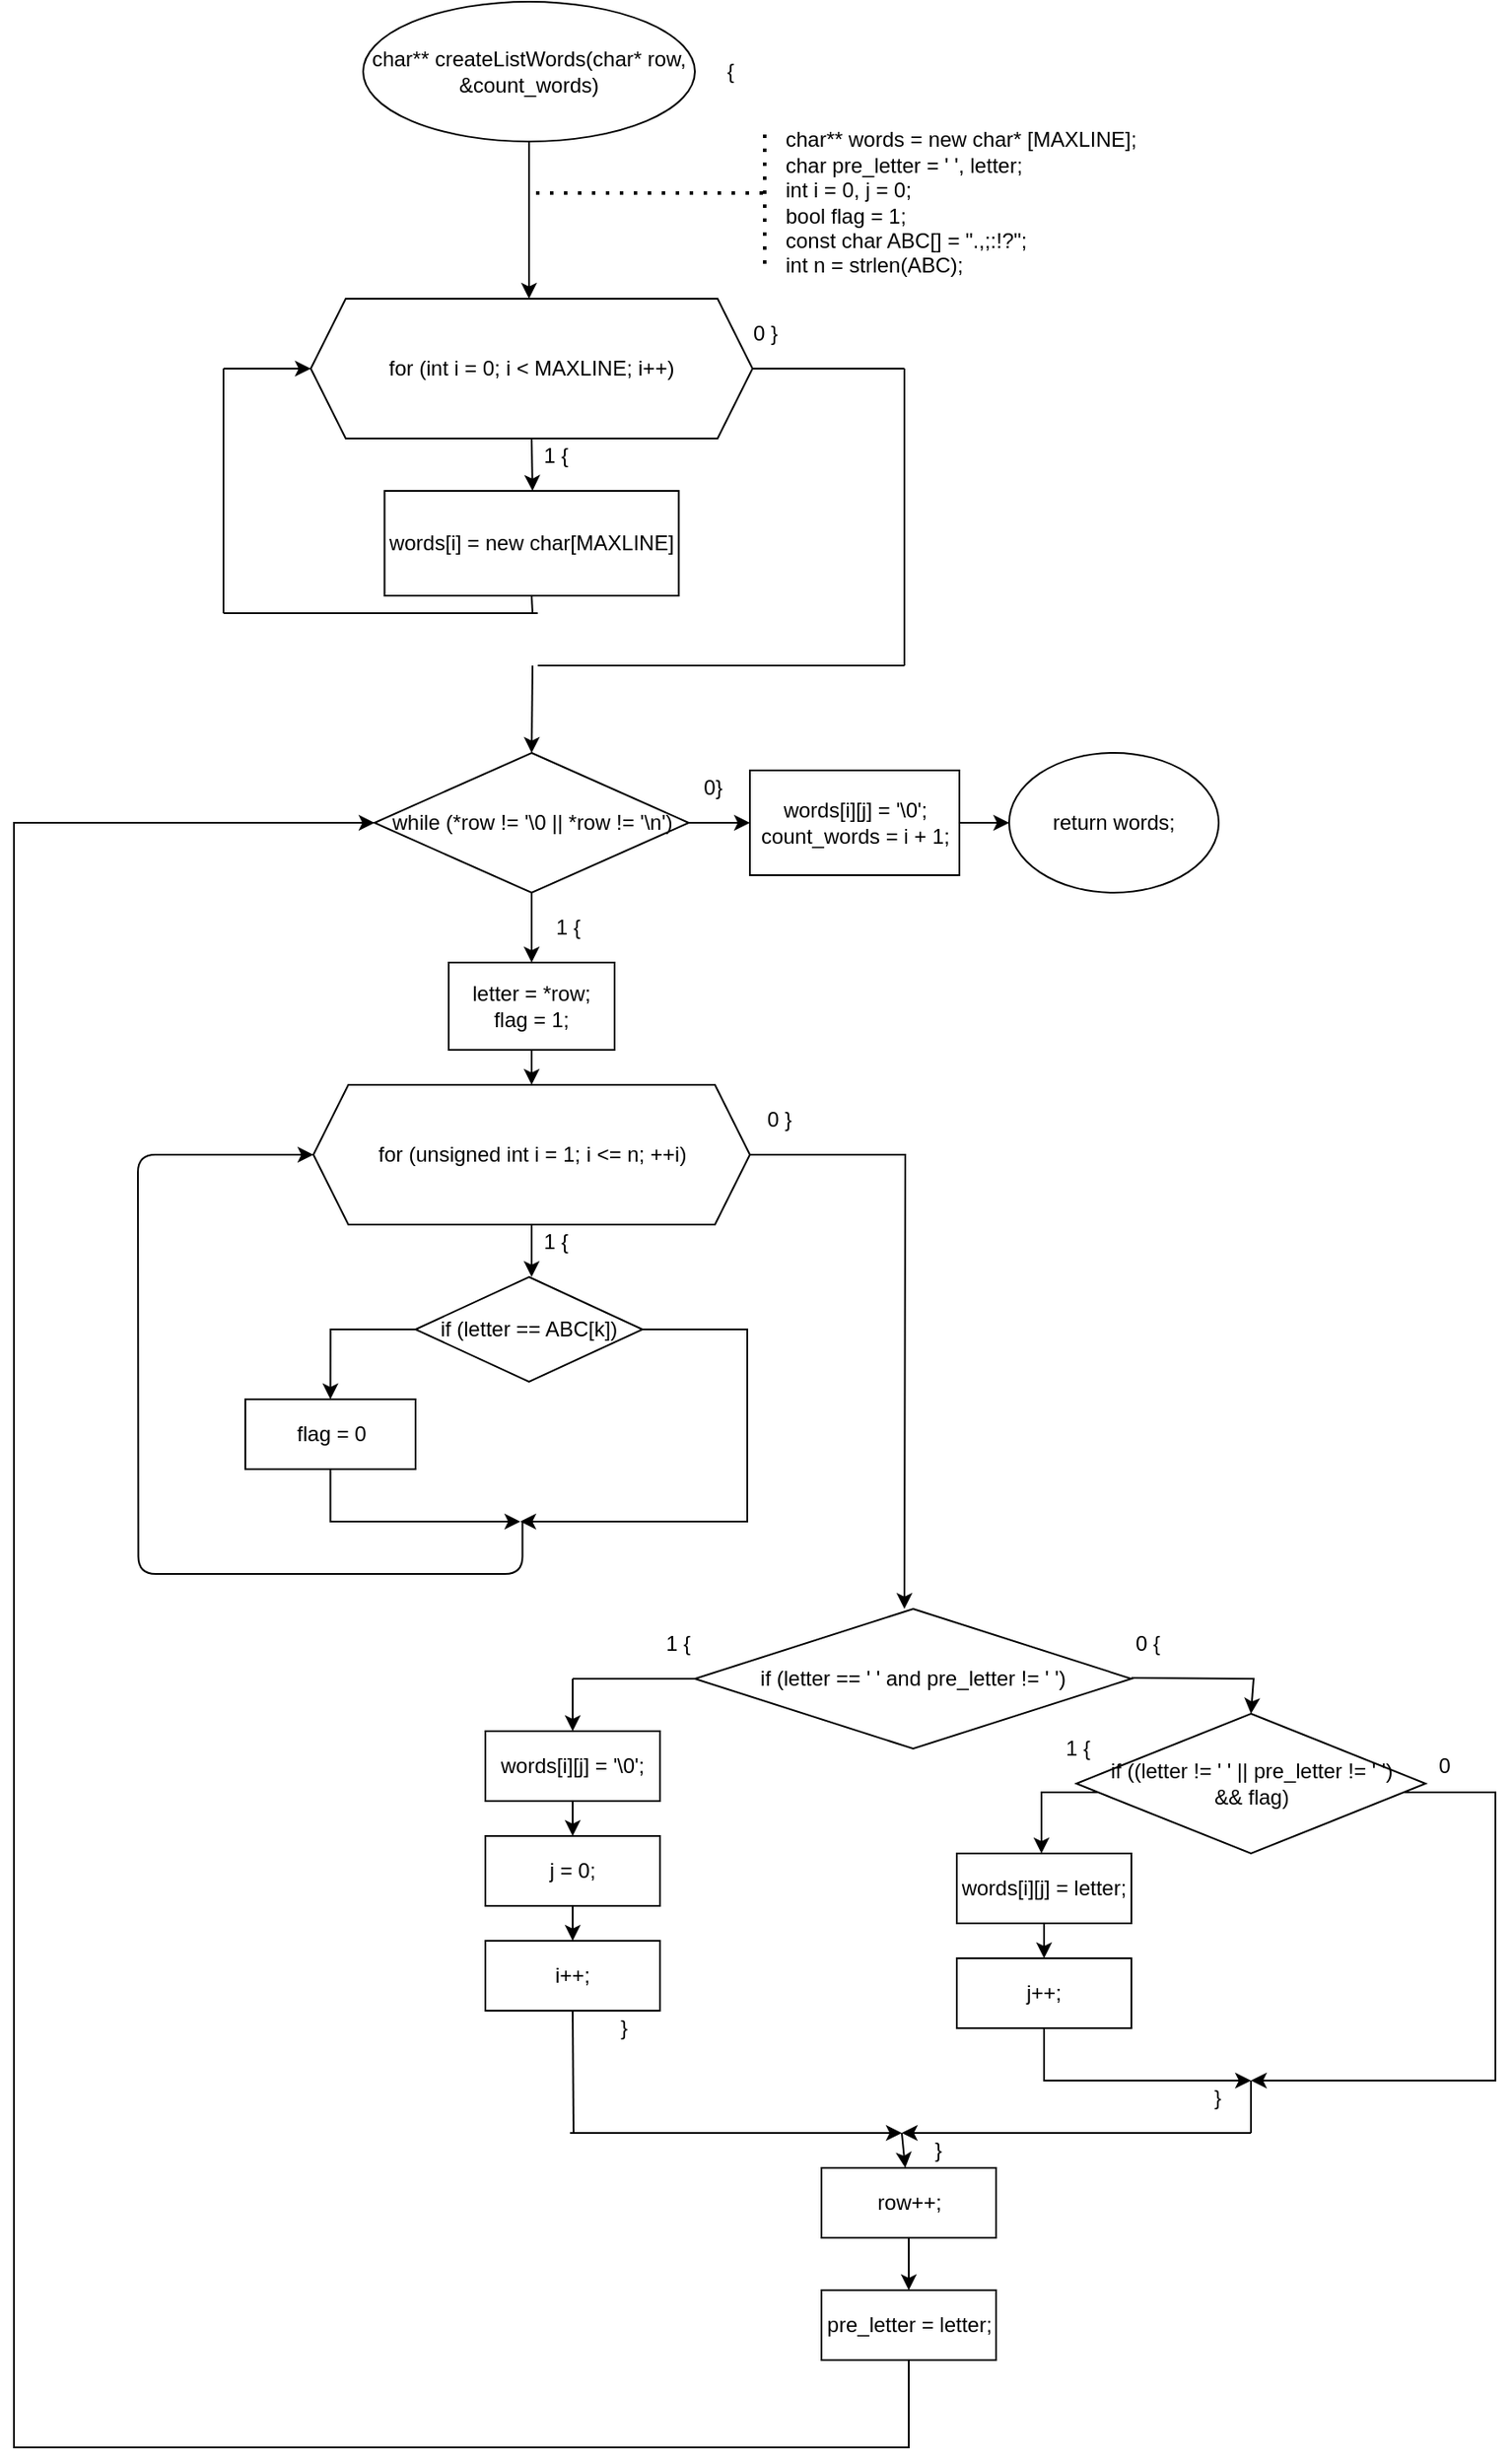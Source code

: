 <mxfile version="13.9.9" type="device"><diagram id="RZiaOS8CDXxbZWrGLsgt" name="Страница 1"><mxGraphModel dx="1420" dy="840" grid="1" gridSize="10" guides="1" tooltips="1" connect="1" arrows="1" fold="1" page="1" pageScale="1" pageWidth="827" pageHeight="1169" math="0" shadow="0"><root><mxCell id="0"/><mxCell id="1" parent="0"/><mxCell id="SrJwWWxGIqe7nCUNciUG-1" value="char** createListWords(char* row, &amp;amp;count_words)" style="ellipse;whiteSpace=wrap;html=1;" parent="1" vertex="1"><mxGeometry x="250" y="10" width="190" height="80" as="geometry"/></mxCell><mxCell id="SrJwWWxGIqe7nCUNciUG-2" value="" style="endArrow=classic;html=1;exitX=0.5;exitY=1;exitDx=0;exitDy=0;" parent="1" source="SrJwWWxGIqe7nCUNciUG-1" edge="1"><mxGeometry width="50" height="50" relative="1" as="geometry"><mxPoint x="390" y="270" as="sourcePoint"/><mxPoint x="345" y="180" as="targetPoint"/></mxGeometry></mxCell><mxCell id="SrJwWWxGIqe7nCUNciUG-3" value="" style="endArrow=none;dashed=1;html=1;dashPattern=1 3;strokeWidth=2;" parent="1" edge="1"><mxGeometry width="50" height="50" relative="1" as="geometry"><mxPoint x="349" y="119.5" as="sourcePoint"/><mxPoint x="479" y="119.5" as="targetPoint"/></mxGeometry></mxCell><mxCell id="P4CZ2VrkxQWc-_tiQhQ5-20" style="edgeStyle=orthogonalEdgeStyle;rounded=0;orthogonalLoop=1;jettySize=auto;html=1;entryX=0;entryY=0.5;entryDx=0;entryDy=0;" edge="1" parent="1" source="SrJwWWxGIqe7nCUNciUG-8" target="P4CZ2VrkxQWc-_tiQhQ5-15"><mxGeometry relative="1" as="geometry"/></mxCell><mxCell id="SrJwWWxGIqe7nCUNciUG-8" value="while (*row != '\0 || *row != '\n')" style="rhombus;whiteSpace=wrap;html=1;" parent="1" vertex="1"><mxGeometry x="256.5" y="440" width="180" height="80" as="geometry"/></mxCell><mxCell id="SrJwWWxGIqe7nCUNciUG-9" value="{" style="text;html=1;align=center;verticalAlign=middle;resizable=0;points=[];autosize=1;" parent="1" vertex="1"><mxGeometry x="450" y="40" width="20" height="20" as="geometry"/></mxCell><mxCell id="SrJwWWxGIqe7nCUNciUG-10" value="" style="endArrow=classic;html=1;exitX=0.5;exitY=1;exitDx=0;exitDy=0;" parent="1" source="SrJwWWxGIqe7nCUNciUG-8" edge="1"><mxGeometry width="50" height="50" relative="1" as="geometry"><mxPoint x="391.5" y="530" as="sourcePoint"/><mxPoint x="346.5" y="560" as="targetPoint"/></mxGeometry></mxCell><mxCell id="SrJwWWxGIqe7nCUNciUG-11" value="1 {" style="text;html=1;align=center;verticalAlign=middle;resizable=0;points=[];autosize=1;" parent="1" vertex="1"><mxGeometry x="351.5" y="530" width="30" height="20" as="geometry"/></mxCell><mxCell id="SrJwWWxGIqe7nCUNciUG-12" value="letter = *row;&lt;br&gt;flag = 1;" style="rounded=0;whiteSpace=wrap;html=1;" parent="1" vertex="1"><mxGeometry x="299" y="560" width="95" height="50" as="geometry"/></mxCell><mxCell id="SrJwWWxGIqe7nCUNciUG-13" value="" style="endArrow=classic;html=1;exitX=0.5;exitY=1;exitDx=0;exitDy=0;" parent="1" source="SrJwWWxGIqe7nCUNciUG-12" edge="1"><mxGeometry width="50" height="50" relative="1" as="geometry"><mxPoint x="391.5" y="630" as="sourcePoint"/><mxPoint x="346.5" y="630" as="targetPoint"/></mxGeometry></mxCell><mxCell id="SrJwWWxGIqe7nCUNciUG-14" value="if (letter == ' ' and pre_letter != ' ')" style="rhombus;whiteSpace=wrap;html=1;" parent="1" vertex="1"><mxGeometry x="440" y="930" width="250" height="80" as="geometry"/></mxCell><mxCell id="SrJwWWxGIqe7nCUNciUG-16" value="" style="endArrow=none;html=1;exitX=0;exitY=0.5;exitDx=0;exitDy=0;" parent="1" source="SrJwWWxGIqe7nCUNciUG-14" edge="1"><mxGeometry width="50" height="50" relative="1" as="geometry"><mxPoint x="610" y="1130" as="sourcePoint"/><mxPoint x="370" y="970" as="targetPoint"/></mxGeometry></mxCell><mxCell id="SrJwWWxGIqe7nCUNciUG-17" value="" style="endArrow=classic;html=1;" parent="1" edge="1"><mxGeometry width="50" height="50" relative="1" as="geometry"><mxPoint x="370" y="970" as="sourcePoint"/><mxPoint x="370" y="1000" as="targetPoint"/></mxGeometry></mxCell><mxCell id="SrJwWWxGIqe7nCUNciUG-18" value="1 {" style="text;html=1;align=center;verticalAlign=middle;resizable=0;points=[];autosize=1;" parent="1" vertex="1"><mxGeometry x="415" y="940" width="30" height="20" as="geometry"/></mxCell><mxCell id="SrJwWWxGIqe7nCUNciUG-19" value="words[i][j] = '\0';" style="rounded=0;whiteSpace=wrap;html=1;" parent="1" vertex="1"><mxGeometry x="320" y="1000" width="100" height="40" as="geometry"/></mxCell><mxCell id="SrJwWWxGIqe7nCUNciUG-20" value="j = 0;" style="rounded=0;whiteSpace=wrap;html=1;" parent="1" vertex="1"><mxGeometry x="320" y="1060" width="100" height="40" as="geometry"/></mxCell><mxCell id="SrJwWWxGIqe7nCUNciUG-21" value="i++;" style="rounded=0;whiteSpace=wrap;html=1;" parent="1" vertex="1"><mxGeometry x="320" y="1120" width="100" height="40" as="geometry"/></mxCell><mxCell id="SrJwWWxGIqe7nCUNciUG-22" value="" style="endArrow=classic;html=1;exitX=0.5;exitY=1;exitDx=0;exitDy=0;" parent="1" source="SrJwWWxGIqe7nCUNciUG-19" target="SrJwWWxGIqe7nCUNciUG-20" edge="1"><mxGeometry width="50" height="50" relative="1" as="geometry"><mxPoint x="610" y="1230" as="sourcePoint"/><mxPoint x="660" y="1180" as="targetPoint"/></mxGeometry></mxCell><mxCell id="SrJwWWxGIqe7nCUNciUG-23" value="" style="endArrow=classic;html=1;exitX=0.5;exitY=1;exitDx=0;exitDy=0;entryX=0.5;entryY=0;entryDx=0;entryDy=0;" parent="1" source="SrJwWWxGIqe7nCUNciUG-20" target="SrJwWWxGIqe7nCUNciUG-21" edge="1"><mxGeometry width="50" height="50" relative="1" as="geometry"><mxPoint x="380" y="1050" as="sourcePoint"/><mxPoint x="380" y="1070" as="targetPoint"/></mxGeometry></mxCell><mxCell id="SrJwWWxGIqe7nCUNciUG-24" value="" style="endArrow=none;html=1;" parent="1" edge="1"><mxGeometry width="50" height="50" relative="1" as="geometry"><mxPoint x="760.5" y="970" as="sourcePoint"/><mxPoint x="690" y="969.5" as="targetPoint"/></mxGeometry></mxCell><mxCell id="SrJwWWxGIqe7nCUNciUG-25" value="" style="endArrow=classic;html=1;entryX=0.5;entryY=0;entryDx=0;entryDy=0;" parent="1" edge="1" target="wmpAOJGaYX8IePMoyyUr-1"><mxGeometry width="50" height="50" relative="1" as="geometry"><mxPoint x="760" y="970" as="sourcePoint"/><mxPoint x="760" y="1000" as="targetPoint"/></mxGeometry></mxCell><mxCell id="SrJwWWxGIqe7nCUNciUG-27" value="words[i][j] = letter;" style="rounded=0;whiteSpace=wrap;html=1;" parent="1" vertex="1"><mxGeometry x="590" y="1070" width="100" height="40" as="geometry"/></mxCell><mxCell id="wmpAOJGaYX8IePMoyyUr-8" style="edgeStyle=orthogonalEdgeStyle;rounded=0;orthogonalLoop=1;jettySize=auto;html=1;" parent="1" source="SrJwWWxGIqe7nCUNciUG-28" edge="1"><mxGeometry relative="1" as="geometry"><mxPoint x="758.5" y="1200" as="targetPoint"/><Array as="points"><mxPoint x="640.5" y="1200"/></Array></mxGeometry></mxCell><mxCell id="SrJwWWxGIqe7nCUNciUG-28" value="j++;" style="rounded=0;whiteSpace=wrap;html=1;" parent="1" vertex="1"><mxGeometry x="590" y="1130" width="100" height="40" as="geometry"/></mxCell><mxCell id="SrJwWWxGIqe7nCUNciUG-29" value="" style="endArrow=classic;html=1;exitX=0.5;exitY=1;exitDx=0;exitDy=0;" parent="1" source="SrJwWWxGIqe7nCUNciUG-27" target="SrJwWWxGIqe7nCUNciUG-28" edge="1"><mxGeometry width="50" height="50" relative="1" as="geometry"><mxPoint x="380" y="1050" as="sourcePoint"/><mxPoint x="380" y="1070" as="targetPoint"/><Array as="points"/></mxGeometry></mxCell><mxCell id="SrJwWWxGIqe7nCUNciUG-30" value="" style="endArrow=none;html=1;exitX=0.5;exitY=1;exitDx=0;exitDy=0;" parent="1" source="SrJwWWxGIqe7nCUNciUG-21" edge="1"><mxGeometry width="50" height="50" relative="1" as="geometry"><mxPoint x="610" y="1130" as="sourcePoint"/><mxPoint x="370.5" y="1230" as="targetPoint"/></mxGeometry></mxCell><mxCell id="SrJwWWxGIqe7nCUNciUG-35" value="row++;" style="rounded=0;whiteSpace=wrap;html=1;" parent="1" vertex="1"><mxGeometry x="512.5" y="1250" width="100" height="40" as="geometry"/></mxCell><mxCell id="P4CZ2VrkxQWc-_tiQhQ5-14" style="edgeStyle=orthogonalEdgeStyle;rounded=0;orthogonalLoop=1;jettySize=auto;html=1;entryX=0;entryY=0.5;entryDx=0;entryDy=0;" edge="1" parent="1" source="SrJwWWxGIqe7nCUNciUG-36" target="SrJwWWxGIqe7nCUNciUG-8"><mxGeometry relative="1" as="geometry"><mxPoint x="50" y="970" as="targetPoint"/><Array as="points"><mxPoint x="563" y="1410"/><mxPoint x="50" y="1410"/><mxPoint x="50" y="480"/></Array></mxGeometry></mxCell><mxCell id="SrJwWWxGIqe7nCUNciUG-36" value="pre_letter = letter;" style="rounded=0;whiteSpace=wrap;html=1;" parent="1" vertex="1"><mxGeometry x="512.5" y="1320" width="100" height="40" as="geometry"/></mxCell><mxCell id="SrJwWWxGIqe7nCUNciUG-37" value="" style="endArrow=classic;html=1;exitX=0.5;exitY=1;exitDx=0;exitDy=0;" parent="1" source="SrJwWWxGIqe7nCUNciUG-35" target="SrJwWWxGIqe7nCUNciUG-36" edge="1"><mxGeometry width="50" height="50" relative="1" as="geometry"><mxPoint x="570" y="1190" as="sourcePoint"/><mxPoint x="570" y="1220" as="targetPoint"/></mxGeometry></mxCell><mxCell id="SrJwWWxGIqe7nCUNciUG-45" value="for (int i = 0; i &amp;lt; MAXLINE; i++)" style="shape=hexagon;perimeter=hexagonPerimeter2;whiteSpace=wrap;html=1;fixedSize=1;" parent="1" vertex="1"><mxGeometry x="220" y="180" width="253" height="80" as="geometry"/></mxCell><mxCell id="SrJwWWxGIqe7nCUNciUG-46" value="" style="endArrow=classic;html=1;exitX=0.5;exitY=1;exitDx=0;exitDy=0;" parent="1" source="SrJwWWxGIqe7nCUNciUG-45" edge="1"><mxGeometry width="50" height="50" relative="1" as="geometry"><mxPoint x="430" y="270" as="sourcePoint"/><mxPoint x="347" y="290" as="targetPoint"/></mxGeometry></mxCell><mxCell id="SrJwWWxGIqe7nCUNciUG-47" value="words[i] = new char[MAXLINE]" style="rounded=0;whiteSpace=wrap;html=1;" parent="1" vertex="1"><mxGeometry x="262.25" y="290" width="168.5" height="60" as="geometry"/></mxCell><mxCell id="SrJwWWxGIqe7nCUNciUG-48" value="1 {" style="text;html=1;align=center;verticalAlign=middle;resizable=0;points=[];autosize=1;" parent="1" vertex="1"><mxGeometry x="345" y="260" width="30" height="20" as="geometry"/></mxCell><mxCell id="SrJwWWxGIqe7nCUNciUG-49" value="" style="endArrow=none;html=1;exitX=0.5;exitY=1;exitDx=0;exitDy=0;" parent="1" source="SrJwWWxGIqe7nCUNciUG-47" edge="1"><mxGeometry width="50" height="50" relative="1" as="geometry"><mxPoint x="430" y="260" as="sourcePoint"/><mxPoint x="347" y="360" as="targetPoint"/></mxGeometry></mxCell><mxCell id="SrJwWWxGIqe7nCUNciUG-50" value="" style="endArrow=none;html=1;" parent="1" edge="1"><mxGeometry width="50" height="50" relative="1" as="geometry"><mxPoint x="170" y="360" as="sourcePoint"/><mxPoint x="350" y="360" as="targetPoint"/></mxGeometry></mxCell><mxCell id="SrJwWWxGIqe7nCUNciUG-51" value="" style="endArrow=none;html=1;" parent="1" edge="1"><mxGeometry width="50" height="50" relative="1" as="geometry"><mxPoint x="170" y="360" as="sourcePoint"/><mxPoint x="170" y="220" as="targetPoint"/></mxGeometry></mxCell><mxCell id="SrJwWWxGIqe7nCUNciUG-52" value="" style="endArrow=classic;html=1;entryX=0;entryY=0.5;entryDx=0;entryDy=0;" parent="1" target="SrJwWWxGIqe7nCUNciUG-45" edge="1"><mxGeometry width="50" height="50" relative="1" as="geometry"><mxPoint x="170" y="220" as="sourcePoint"/><mxPoint x="480" y="210" as="targetPoint"/></mxGeometry></mxCell><mxCell id="SrJwWWxGIqe7nCUNciUG-54" value="" style="endArrow=none;html=1;" parent="1" edge="1"><mxGeometry width="50" height="50" relative="1" as="geometry"><mxPoint x="560" y="390" as="sourcePoint"/><mxPoint x="560" y="220" as="targetPoint"/></mxGeometry></mxCell><mxCell id="SrJwWWxGIqe7nCUNciUG-55" value="" style="endArrow=none;html=1;exitX=1;exitY=0.5;exitDx=0;exitDy=0;" parent="1" source="SrJwWWxGIqe7nCUNciUG-45" edge="1"><mxGeometry width="50" height="50" relative="1" as="geometry"><mxPoint x="270" y="360" as="sourcePoint"/><mxPoint x="560" y="220" as="targetPoint"/></mxGeometry></mxCell><mxCell id="SrJwWWxGIqe7nCUNciUG-56" value="" style="endArrow=none;html=1;" parent="1" edge="1"><mxGeometry width="50" height="50" relative="1" as="geometry"><mxPoint x="350" y="390" as="sourcePoint"/><mxPoint x="560" y="390" as="targetPoint"/></mxGeometry></mxCell><mxCell id="SrJwWWxGIqe7nCUNciUG-58" value="" style="endArrow=classic;html=1;entryX=0.5;entryY=0;entryDx=0;entryDy=0;" parent="1" target="SrJwWWxGIqe7nCUNciUG-8" edge="1"><mxGeometry width="50" height="50" relative="1" as="geometry"><mxPoint x="347" y="390" as="sourcePoint"/><mxPoint x="320" y="310" as="targetPoint"/></mxGeometry></mxCell><mxCell id="SrJwWWxGIqe7nCUNciUG-59" value="0 }" style="text;html=1;align=center;verticalAlign=middle;resizable=0;points=[];autosize=1;" parent="1" vertex="1"><mxGeometry x="465" y="190" width="30" height="20" as="geometry"/></mxCell><mxCell id="SrJwWWxGIqe7nCUNciUG-60" value="0}" style="text;html=1;align=center;verticalAlign=middle;resizable=0;points=[];autosize=1;" parent="1" vertex="1"><mxGeometry x="435" y="450" width="30" height="20" as="geometry"/></mxCell><mxCell id="SrJwWWxGIqe7nCUNciUG-61" value="}" style="text;html=1;align=center;verticalAlign=middle;resizable=0;points=[];autosize=1;" parent="1" vertex="1"><mxGeometry x="388.5" y="1160" width="20" height="20" as="geometry"/></mxCell><mxCell id="SrJwWWxGIqe7nCUNciUG-63" value="0 {" style="text;html=1;align=center;verticalAlign=middle;resizable=0;points=[];autosize=1;" parent="1" vertex="1"><mxGeometry x="683.5" y="940" width="30" height="20" as="geometry"/></mxCell><mxCell id="SrJwWWxGIqe7nCUNciUG-64" value="return words;" style="ellipse;whiteSpace=wrap;html=1;" parent="1" vertex="1"><mxGeometry x="620" y="440" width="120" height="80" as="geometry"/></mxCell><mxCell id="wmpAOJGaYX8IePMoyyUr-3" style="edgeStyle=orthogonalEdgeStyle;rounded=0;orthogonalLoop=1;jettySize=auto;html=1;" parent="1" source="wmpAOJGaYX8IePMoyyUr-1" target="SrJwWWxGIqe7nCUNciUG-27" edge="1"><mxGeometry relative="1" as="geometry"><mxPoint x="638.5" y="1060" as="targetPoint"/><Array as="points"><mxPoint x="638.5" y="1035"/></Array></mxGeometry></mxCell><mxCell id="wmpAOJGaYX8IePMoyyUr-9" style="edgeStyle=orthogonalEdgeStyle;rounded=0;orthogonalLoop=1;jettySize=auto;html=1;" parent="1" source="wmpAOJGaYX8IePMoyyUr-1" edge="1"><mxGeometry relative="1" as="geometry"><mxPoint x="758.5" y="1200" as="targetPoint"/><Array as="points"><mxPoint x="898.5" y="1035"/><mxPoint x="898.5" y="1200"/></Array></mxGeometry></mxCell><mxCell id="wmpAOJGaYX8IePMoyyUr-1" value="if ((letter != ' ' || pre_letter != ' ')&lt;br&gt;&amp;amp;&amp;amp; flag)" style="rhombus;whiteSpace=wrap;html=1;" parent="1" vertex="1"><mxGeometry x="658.5" y="990" width="200" height="80" as="geometry"/></mxCell><mxCell id="wmpAOJGaYX8IePMoyyUr-11" value="" style="endArrow=classic;html=1;" parent="1" edge="1"><mxGeometry width="50" height="50" relative="1" as="geometry"><mxPoint x="758.5" y="1230" as="sourcePoint"/><mxPoint x="558.5" y="1230" as="targetPoint"/></mxGeometry></mxCell><mxCell id="wmpAOJGaYX8IePMoyyUr-12" value="" style="endArrow=none;html=1;" parent="1" edge="1"><mxGeometry width="50" height="50" relative="1" as="geometry"><mxPoint x="758.5" y="1200" as="sourcePoint"/><mxPoint x="758.5" y="1230" as="targetPoint"/></mxGeometry></mxCell><mxCell id="wmpAOJGaYX8IePMoyyUr-14" value="" style="endArrow=classic;html=1;" parent="1" edge="1"><mxGeometry width="50" height="50" relative="1" as="geometry"><mxPoint x="368.5" y="1230" as="sourcePoint"/><mxPoint x="558.5" y="1230" as="targetPoint"/></mxGeometry></mxCell><mxCell id="wmpAOJGaYX8IePMoyyUr-15" value="" style="endArrow=classic;html=1;" parent="1" target="SrJwWWxGIqe7nCUNciUG-35" edge="1"><mxGeometry width="50" height="50" relative="1" as="geometry"><mxPoint x="558.5" y="1230" as="sourcePoint"/><mxPoint x="508.5" y="1120" as="targetPoint"/></mxGeometry></mxCell><mxCell id="ltnz239HuwV4t8g9Hj24-1" value="1 {" style="text;html=1;align=center;verticalAlign=middle;resizable=0;points=[];autosize=1;" parent="1" vertex="1"><mxGeometry x="643.5" y="1000" width="30" height="20" as="geometry"/></mxCell><mxCell id="ltnz239HuwV4t8g9Hj24-2" value="0" style="text;html=1;align=center;verticalAlign=middle;resizable=0;points=[];autosize=1;" parent="1" vertex="1"><mxGeometry x="858.5" y="1010" width="20" height="20" as="geometry"/></mxCell><mxCell id="ltnz239HuwV4t8g9Hj24-3" value="}" style="text;html=1;align=center;verticalAlign=middle;resizable=0;points=[];autosize=1;" parent="1" vertex="1"><mxGeometry x="728.5" y="1200" width="20" height="20" as="geometry"/></mxCell><mxCell id="ltnz239HuwV4t8g9Hj24-4" value="}" style="text;html=1;align=center;verticalAlign=middle;resizable=0;points=[];autosize=1;" parent="1" vertex="1"><mxGeometry x="568.5" y="1230" width="20" height="20" as="geometry"/></mxCell><mxCell id="P4CZ2VrkxQWc-_tiQhQ5-1" value="&lt;div&gt;char** words = new char* [MAXLINE];&lt;/div&gt;&lt;div&gt;&lt;div&gt;char pre_letter = ' ',&amp;nbsp;&lt;span&gt;letter;&lt;/span&gt;&lt;/div&gt;&lt;/div&gt;&lt;div&gt;int i = 0, j = 0;&lt;/div&gt;&lt;div&gt;bool flag = 1;&lt;/div&gt;&lt;div&gt;&lt;span&gt;&lt;/span&gt;const char ABC[] = &quot;.,;:!?&quot;;&lt;/div&gt;&lt;div&gt;&lt;span&gt;&lt;/span&gt;int n = strlen(ABC);&lt;/div&gt;" style="text;html=1;align=left;verticalAlign=middle;resizable=0;points=[];autosize=1;" vertex="1" parent="1"><mxGeometry x="490" y="80" width="220" height="90" as="geometry"/></mxCell><mxCell id="P4CZ2VrkxQWc-_tiQhQ5-3" value="" style="endArrow=none;dashed=1;html=1;dashPattern=1 3;strokeWidth=2;" edge="1" parent="1"><mxGeometry width="50" height="50" relative="1" as="geometry"><mxPoint x="480" y="160" as="sourcePoint"/><mxPoint x="480" y="80" as="targetPoint"/></mxGeometry></mxCell><mxCell id="P4CZ2VrkxQWc-_tiQhQ5-5" style="edgeStyle=orthogonalEdgeStyle;rounded=0;orthogonalLoop=1;jettySize=auto;html=1;" edge="1" parent="1" source="P4CZ2VrkxQWc-_tiQhQ5-4"><mxGeometry relative="1" as="geometry"><mxPoint x="346.5" y="740" as="targetPoint"/></mxGeometry></mxCell><mxCell id="P4CZ2VrkxQWc-_tiQhQ5-16" style="edgeStyle=orthogonalEdgeStyle;rounded=0;orthogonalLoop=1;jettySize=auto;html=1;" edge="1" parent="1" source="P4CZ2VrkxQWc-_tiQhQ5-4"><mxGeometry relative="1" as="geometry"><mxPoint x="560" y="930" as="targetPoint"/></mxGeometry></mxCell><mxCell id="P4CZ2VrkxQWc-_tiQhQ5-4" value="for (unsigned int i = 1; i &amp;lt;= n; ++i)" style="shape=hexagon;perimeter=hexagonPerimeter2;whiteSpace=wrap;html=1;fixedSize=1;" vertex="1" parent="1"><mxGeometry x="221.5" y="630" width="250" height="80" as="geometry"/></mxCell><mxCell id="P4CZ2VrkxQWc-_tiQhQ5-6" value="1 {" style="text;html=1;align=center;verticalAlign=middle;resizable=0;points=[];autosize=1;" vertex="1" parent="1"><mxGeometry x="345" y="710" width="30" height="20" as="geometry"/></mxCell><mxCell id="P4CZ2VrkxQWc-_tiQhQ5-10" style="edgeStyle=orthogonalEdgeStyle;rounded=0;orthogonalLoop=1;jettySize=auto;html=1;entryX=0.5;entryY=0;entryDx=0;entryDy=0;" edge="1" parent="1" source="P4CZ2VrkxQWc-_tiQhQ5-7" target="P4CZ2VrkxQWc-_tiQhQ5-9"><mxGeometry relative="1" as="geometry"><mxPoint x="240" y="770" as="targetPoint"/><Array as="points"><mxPoint x="232" y="770"/></Array></mxGeometry></mxCell><mxCell id="P4CZ2VrkxQWc-_tiQhQ5-12" style="edgeStyle=orthogonalEdgeStyle;rounded=0;orthogonalLoop=1;jettySize=auto;html=1;" edge="1" parent="1" source="P4CZ2VrkxQWc-_tiQhQ5-7"><mxGeometry relative="1" as="geometry"><mxPoint x="340" y="880" as="targetPoint"/><Array as="points"><mxPoint x="470" y="770"/><mxPoint x="470" y="880"/></Array></mxGeometry></mxCell><mxCell id="P4CZ2VrkxQWc-_tiQhQ5-7" value="if (letter == ABC[k])" style="rhombus;whiteSpace=wrap;html=1;" vertex="1" parent="1"><mxGeometry x="280" y="740" width="130" height="60" as="geometry"/></mxCell><mxCell id="P4CZ2VrkxQWc-_tiQhQ5-11" style="edgeStyle=orthogonalEdgeStyle;rounded=0;orthogonalLoop=1;jettySize=auto;html=1;" edge="1" parent="1" source="P4CZ2VrkxQWc-_tiQhQ5-9"><mxGeometry relative="1" as="geometry"><mxPoint x="340" y="880" as="targetPoint"/><Array as="points"><mxPoint x="231" y="880"/><mxPoint x="260" y="880"/></Array></mxGeometry></mxCell><mxCell id="P4CZ2VrkxQWc-_tiQhQ5-9" value="flag = 0" style="rounded=0;whiteSpace=wrap;html=1;" vertex="1" parent="1"><mxGeometry x="182.5" y="810" width="97.5" height="40" as="geometry"/></mxCell><mxCell id="P4CZ2VrkxQWc-_tiQhQ5-13" value="" style="endArrow=classic;html=1;entryX=0;entryY=0.5;entryDx=0;entryDy=0;" edge="1" parent="1" target="P4CZ2VrkxQWc-_tiQhQ5-4"><mxGeometry width="50" height="50" relative="1" as="geometry"><mxPoint x="341.25" y="880" as="sourcePoint"/><mxPoint x="121.25" y="670" as="targetPoint"/><Array as="points"><mxPoint x="341.25" y="910"/><mxPoint x="121.25" y="910"/><mxPoint x="121" y="670"/></Array></mxGeometry></mxCell><mxCell id="P4CZ2VrkxQWc-_tiQhQ5-21" style="edgeStyle=orthogonalEdgeStyle;rounded=0;orthogonalLoop=1;jettySize=auto;html=1;entryX=0;entryY=0.5;entryDx=0;entryDy=0;" edge="1" parent="1" source="P4CZ2VrkxQWc-_tiQhQ5-15" target="SrJwWWxGIqe7nCUNciUG-64"><mxGeometry relative="1" as="geometry"/></mxCell><mxCell id="P4CZ2VrkxQWc-_tiQhQ5-15" value="&lt;div&gt;words[i][j] = '\0';&lt;/div&gt;&lt;div&gt;&lt;span&gt;&#9;&lt;/span&gt;count_words = i + 1;&lt;/div&gt;" style="rounded=0;whiteSpace=wrap;html=1;" vertex="1" parent="1"><mxGeometry x="471.5" y="450" width="120" height="60" as="geometry"/></mxCell><mxCell id="P4CZ2VrkxQWc-_tiQhQ5-17" value="0 }" style="text;html=1;align=center;verticalAlign=middle;resizable=0;points=[];autosize=1;" vertex="1" parent="1"><mxGeometry x="473" y="640" width="30" height="20" as="geometry"/></mxCell></root></mxGraphModel></diagram></mxfile>